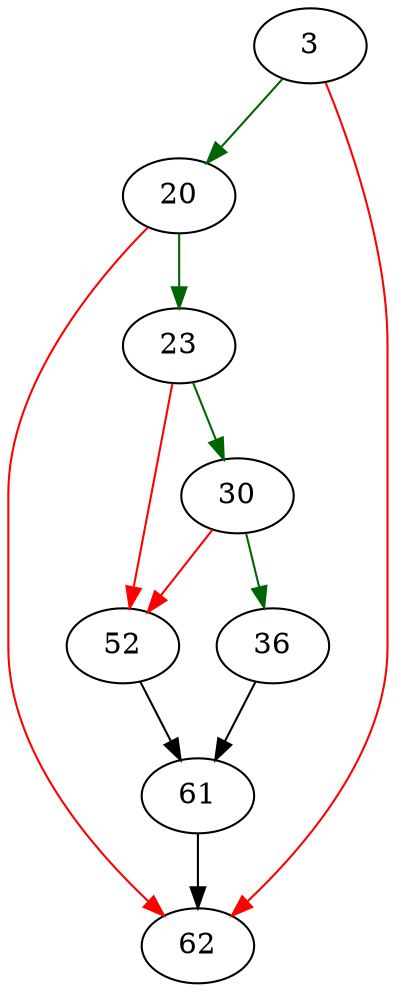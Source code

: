 strict digraph "sumInverse" {
	// Node definitions.
	3 [entry=true];
	20;
	62;
	23;
	30;
	52;
	36;
	61;

	// Edge definitions.
	3 -> 20 [
		color=darkgreen
		cond=true
	];
	3 -> 62 [
		color=red
		cond=false
	];
	20 -> 62 [
		color=red
		cond=false
	];
	20 -> 23 [
		color=darkgreen
		cond=true
	];
	23 -> 30 [
		color=darkgreen
		cond=true
	];
	23 -> 52 [
		color=red
		cond=false
	];
	30 -> 52 [
		color=red
		cond=false
	];
	30 -> 36 [
		color=darkgreen
		cond=true
	];
	52 -> 61;
	36 -> 61;
	61 -> 62;
}